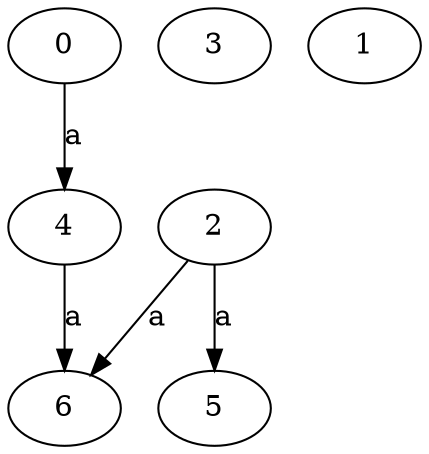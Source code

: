 strict digraph  {
0;
3;
1;
4;
5;
2;
6;
0 -> 4  [label=a];
4 -> 6  [label=a];
2 -> 5  [label=a];
2 -> 6  [label=a];
}
